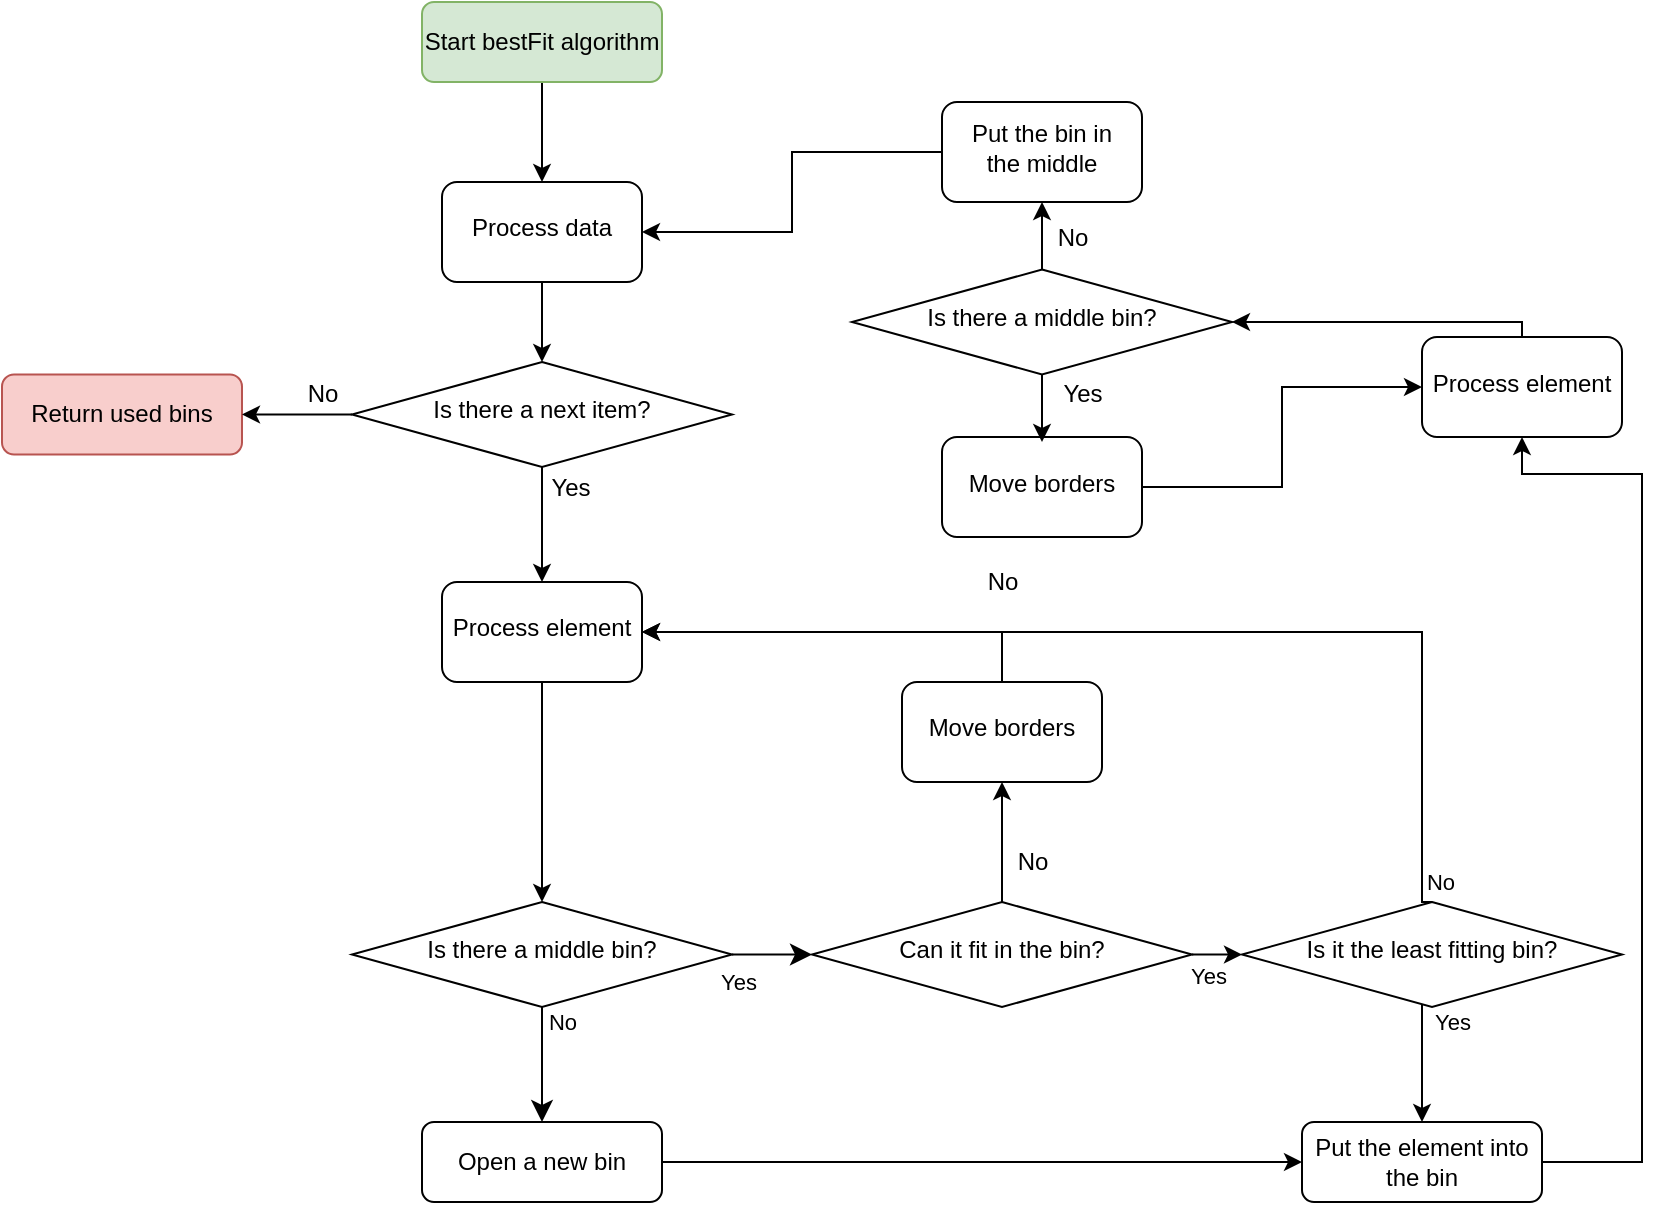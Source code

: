 <mxfile version="18.0.1" type="device"><diagram id="C5RBs43oDa-KdzZeNtuy" name="Page-1"><mxGraphModel dx="1055" dy="467" grid="1" gridSize="10" guides="1" tooltips="1" connect="1" arrows="1" fold="1" page="1" pageScale="1" pageWidth="827" pageHeight="1169" math="0" shadow="0"><root><mxCell id="WIyWlLk6GJQsqaUBKTNV-0"/><mxCell id="WIyWlLk6GJQsqaUBKTNV-1" parent="WIyWlLk6GJQsqaUBKTNV-0"/><mxCell id="agns-Es65MP-PlPDPCuO-2" style="edgeStyle=orthogonalEdgeStyle;rounded=0;orthogonalLoop=1;jettySize=auto;html=1;entryX=0.5;entryY=0;entryDx=0;entryDy=0;" parent="WIyWlLk6GJQsqaUBKTNV-1" source="WIyWlLk6GJQsqaUBKTNV-3" target="WIyWlLk6GJQsqaUBKTNV-6" edge="1"><mxGeometry relative="1" as="geometry"/></mxCell><mxCell id="WIyWlLk6GJQsqaUBKTNV-3" value="Start bestFit algorithm" style="rounded=1;whiteSpace=wrap;html=1;fontSize=12;glass=0;strokeWidth=1;shadow=0;fillColor=#d5e8d4;strokeColor=#82b366;" parent="WIyWlLk6GJQsqaUBKTNV-1" vertex="1"><mxGeometry x="210" y="40" width="120" height="40" as="geometry"/></mxCell><mxCell id="agns-Es65MP-PlPDPCuO-18" style="edgeStyle=orthogonalEdgeStyle;rounded=0;orthogonalLoop=1;jettySize=auto;html=1;exitX=0.5;exitY=1;exitDx=0;exitDy=0;endArrow=classic;endFill=1;" parent="WIyWlLk6GJQsqaUBKTNV-1" source="WIyWlLk6GJQsqaUBKTNV-6" target="agns-Es65MP-PlPDPCuO-15" edge="1"><mxGeometry relative="1" as="geometry"/></mxCell><mxCell id="WIyWlLk6GJQsqaUBKTNV-6" value="Process data" style="rounded=1;whiteSpace=wrap;html=1;shadow=0;fontFamily=Helvetica;fontSize=12;align=center;strokeWidth=1;spacing=6;spacingTop=-4;" parent="WIyWlLk6GJQsqaUBKTNV-1" vertex="1"><mxGeometry x="220" y="130" width="100" height="50" as="geometry"/></mxCell><mxCell id="WIyWlLk6GJQsqaUBKTNV-8" value="No" style="rounded=0;html=1;jettySize=auto;orthogonalLoop=1;fontSize=11;endArrow=classic;endFill=1;endSize=8;strokeWidth=1;shadow=0;labelBackgroundColor=none;edgeStyle=orthogonalEdgeStyle;" parent="WIyWlLk6GJQsqaUBKTNV-1" source="WIyWlLk6GJQsqaUBKTNV-10" target="WIyWlLk6GJQsqaUBKTNV-11" edge="1"><mxGeometry x="-0.739" y="10" relative="1" as="geometry"><mxPoint as="offset"/></mxGeometry></mxCell><mxCell id="WIyWlLk6GJQsqaUBKTNV-9" value="Yes" style="edgeStyle=orthogonalEdgeStyle;rounded=0;html=1;jettySize=auto;orthogonalLoop=1;fontSize=11;endArrow=classic;endFill=1;endSize=8;strokeWidth=1;shadow=0;labelBackgroundColor=none;entryX=0;entryY=0.5;entryDx=0;entryDy=0;" parent="WIyWlLk6GJQsqaUBKTNV-1" source="WIyWlLk6GJQsqaUBKTNV-10" target="ZG5LSwNpVaLcJSAw-wQz-0" edge="1"><mxGeometry x="-0.841" y="-14" relative="1" as="geometry"><mxPoint as="offset"/><mxPoint x="450" y="390" as="targetPoint"/><Array as="points"/></mxGeometry></mxCell><mxCell id="WIyWlLk6GJQsqaUBKTNV-10" value="Is there a middle bin?" style="rhombus;whiteSpace=wrap;html=1;shadow=0;fontFamily=Helvetica;fontSize=12;align=center;strokeWidth=1;spacing=6;spacingTop=-4;" parent="WIyWlLk6GJQsqaUBKTNV-1" vertex="1"><mxGeometry x="175" y="490" width="190" height="52.5" as="geometry"/></mxCell><mxCell id="agns-Es65MP-PlPDPCuO-29" style="edgeStyle=orthogonalEdgeStyle;rounded=0;orthogonalLoop=1;jettySize=auto;html=1;exitX=1;exitY=0.5;exitDx=0;exitDy=0;entryX=0;entryY=0.5;entryDx=0;entryDy=0;endArrow=classic;endFill=1;" parent="WIyWlLk6GJQsqaUBKTNV-1" source="WIyWlLk6GJQsqaUBKTNV-11" target="agns-Es65MP-PlPDPCuO-8" edge="1"><mxGeometry relative="1" as="geometry"><Array as="points"><mxPoint x="520" y="620"/><mxPoint x="520" y="620"/></Array></mxGeometry></mxCell><mxCell id="WIyWlLk6GJQsqaUBKTNV-11" value="Open a new bin" style="rounded=1;whiteSpace=wrap;html=1;fontSize=12;glass=0;strokeWidth=1;shadow=0;" parent="WIyWlLk6GJQsqaUBKTNV-1" vertex="1"><mxGeometry x="210" y="600" width="120" height="40" as="geometry"/></mxCell><mxCell id="agns-Es65MP-PlPDPCuO-4" style="edgeStyle=orthogonalEdgeStyle;rounded=0;orthogonalLoop=1;jettySize=auto;html=1;" parent="WIyWlLk6GJQsqaUBKTNV-1" source="agns-Es65MP-PlPDPCuO-0" target="WIyWlLk6GJQsqaUBKTNV-10" edge="1"><mxGeometry relative="1" as="geometry"/></mxCell><mxCell id="agns-Es65MP-PlPDPCuO-0" value="Process element" style="rounded=1;whiteSpace=wrap;html=1;shadow=0;fontFamily=Helvetica;fontSize=12;align=center;strokeWidth=1;spacing=6;spacingTop=-4;" parent="WIyWlLk6GJQsqaUBKTNV-1" vertex="1"><mxGeometry x="220" y="330" width="100" height="50" as="geometry"/></mxCell><mxCell id="r0KcH0tCvoML3bJSiewD-9" style="edgeStyle=orthogonalEdgeStyle;rounded=0;orthogonalLoop=1;jettySize=auto;html=1;exitX=1;exitY=0.5;exitDx=0;exitDy=0;entryX=0.5;entryY=1;entryDx=0;entryDy=0;" edge="1" parent="WIyWlLk6GJQsqaUBKTNV-1" source="agns-Es65MP-PlPDPCuO-8" target="r0KcH0tCvoML3bJSiewD-0"><mxGeometry relative="1" as="geometry"><Array as="points"><mxPoint x="820" y="620"/><mxPoint x="820" y="276"/></Array></mxGeometry></mxCell><mxCell id="agns-Es65MP-PlPDPCuO-8" value="Put the element into the bin" style="rounded=1;whiteSpace=wrap;html=1;fontSize=12;glass=0;strokeWidth=1;shadow=0;" parent="WIyWlLk6GJQsqaUBKTNV-1" vertex="1"><mxGeometry x="650" y="600" width="120" height="40" as="geometry"/></mxCell><mxCell id="agns-Es65MP-PlPDPCuO-14" value="Return used bins" style="rounded=1;whiteSpace=wrap;html=1;fontSize=12;glass=0;strokeWidth=1;shadow=0;fillColor=#f8cecc;strokeColor=#b85450;" parent="WIyWlLk6GJQsqaUBKTNV-1" vertex="1"><mxGeometry y="226.25" width="120" height="40" as="geometry"/></mxCell><mxCell id="agns-Es65MP-PlPDPCuO-16" style="edgeStyle=orthogonalEdgeStyle;rounded=0;orthogonalLoop=1;jettySize=auto;html=1;entryX=0.5;entryY=0;entryDx=0;entryDy=0;endArrow=classic;endFill=1;" parent="WIyWlLk6GJQsqaUBKTNV-1" source="agns-Es65MP-PlPDPCuO-15" target="agns-Es65MP-PlPDPCuO-0" edge="1"><mxGeometry relative="1" as="geometry"/></mxCell><mxCell id="agns-Es65MP-PlPDPCuO-21" style="edgeStyle=orthogonalEdgeStyle;rounded=0;orthogonalLoop=1;jettySize=auto;html=1;exitX=0;exitY=0.5;exitDx=0;exitDy=0;entryX=1;entryY=0.5;entryDx=0;entryDy=0;endArrow=classic;endFill=1;" parent="WIyWlLk6GJQsqaUBKTNV-1" source="agns-Es65MP-PlPDPCuO-15" target="agns-Es65MP-PlPDPCuO-14" edge="1"><mxGeometry relative="1" as="geometry"/></mxCell><mxCell id="agns-Es65MP-PlPDPCuO-15" value="Is there a next item?" style="rhombus;whiteSpace=wrap;html=1;shadow=0;fontFamily=Helvetica;fontSize=12;align=center;strokeWidth=1;spacing=6;spacingTop=-4;" parent="WIyWlLk6GJQsqaUBKTNV-1" vertex="1"><mxGeometry x="175" y="220" width="190" height="52.5" as="geometry"/></mxCell><mxCell id="agns-Es65MP-PlPDPCuO-17" value="Yes" style="text;html=1;align=center;verticalAlign=middle;resizable=0;points=[];autosize=1;strokeColor=none;fillColor=none;" parent="WIyWlLk6GJQsqaUBKTNV-1" vertex="1"><mxGeometry x="264" y="272.5" width="40" height="20" as="geometry"/></mxCell><mxCell id="agns-Es65MP-PlPDPCuO-20" value="No" style="text;html=1;align=center;verticalAlign=middle;resizable=0;points=[];autosize=1;strokeColor=none;fillColor=none;" parent="WIyWlLk6GJQsqaUBKTNV-1" vertex="1"><mxGeometry x="145" y="226.25" width="30" height="20" as="geometry"/></mxCell><mxCell id="Vm8U8-5LNoo06sdCsBGb-12" style="edgeStyle=orthogonalEdgeStyle;rounded=0;orthogonalLoop=1;jettySize=auto;html=1;entryX=0;entryY=0.5;entryDx=0;entryDy=0;" parent="WIyWlLk6GJQsqaUBKTNV-1" source="ZG5LSwNpVaLcJSAw-wQz-0" target="Vm8U8-5LNoo06sdCsBGb-0" edge="1"><mxGeometry relative="1" as="geometry"><Array as="points"><mxPoint x="610" y="516"/><mxPoint x="610" y="516"/></Array></mxGeometry></mxCell><mxCell id="Vm8U8-5LNoo06sdCsBGb-13" value="Yes" style="edgeLabel;html=1;align=center;verticalAlign=middle;resizable=0;points=[];" parent="Vm8U8-5LNoo06sdCsBGb-12" vertex="1" connectable="0"><mxGeometry x="-0.315" y="1" relative="1" as="geometry"><mxPoint x="-1" y="11" as="offset"/></mxGeometry></mxCell><mxCell id="r0KcH0tCvoML3bJSiewD-2" style="edgeStyle=orthogonalEdgeStyle;rounded=0;orthogonalLoop=1;jettySize=auto;html=1;exitX=0.5;exitY=0;exitDx=0;exitDy=0;entryX=0.5;entryY=1;entryDx=0;entryDy=0;" edge="1" parent="WIyWlLk6GJQsqaUBKTNV-1" source="ZG5LSwNpVaLcJSAw-wQz-0" target="r0KcH0tCvoML3bJSiewD-1"><mxGeometry relative="1" as="geometry"/></mxCell><mxCell id="ZG5LSwNpVaLcJSAw-wQz-0" value="Can it fit in the bin?" style="rhombus;whiteSpace=wrap;html=1;shadow=0;fontFamily=Helvetica;fontSize=12;align=center;strokeWidth=1;spacing=6;spacingTop=-4;" parent="WIyWlLk6GJQsqaUBKTNV-1" vertex="1"><mxGeometry x="405" y="490" width="190" height="52.5" as="geometry"/></mxCell><mxCell id="Vm8U8-5LNoo06sdCsBGb-6" style="edgeStyle=orthogonalEdgeStyle;rounded=0;orthogonalLoop=1;jettySize=auto;html=1;entryX=0.5;entryY=0;entryDx=0;entryDy=0;" parent="WIyWlLk6GJQsqaUBKTNV-1" source="Vm8U8-5LNoo06sdCsBGb-0" target="agns-Es65MP-PlPDPCuO-8" edge="1"><mxGeometry relative="1" as="geometry"><Array as="points"><mxPoint x="710" y="590"/><mxPoint x="710" y="590"/></Array></mxGeometry></mxCell><mxCell id="Vm8U8-5LNoo06sdCsBGb-7" value="Yes" style="edgeLabel;html=1;align=center;verticalAlign=middle;resizable=0;points=[];" parent="Vm8U8-5LNoo06sdCsBGb-6" vertex="1" connectable="0"><mxGeometry x="-0.32" y="1" relative="1" as="geometry"><mxPoint x="14" y="-11" as="offset"/></mxGeometry></mxCell><mxCell id="Vm8U8-5LNoo06sdCsBGb-14" style="edgeStyle=orthogonalEdgeStyle;rounded=0;orthogonalLoop=1;jettySize=auto;html=1;entryX=1;entryY=0.5;entryDx=0;entryDy=0;exitX=0.5;exitY=0;exitDx=0;exitDy=0;" parent="WIyWlLk6GJQsqaUBKTNV-1" source="Vm8U8-5LNoo06sdCsBGb-0" target="agns-Es65MP-PlPDPCuO-0" edge="1"><mxGeometry relative="1" as="geometry"><Array as="points"><mxPoint x="710" y="355"/></Array></mxGeometry></mxCell><mxCell id="Vm8U8-5LNoo06sdCsBGb-15" value="No" style="edgeLabel;html=1;align=center;verticalAlign=middle;resizable=0;points=[];" parent="Vm8U8-5LNoo06sdCsBGb-14" vertex="1" connectable="0"><mxGeometry x="-0.182" y="1" relative="1" as="geometry"><mxPoint x="86" y="124" as="offset"/></mxGeometry></mxCell><mxCell id="Vm8U8-5LNoo06sdCsBGb-0" value="Is it the least fitting bin?" style="rhombus;whiteSpace=wrap;html=1;shadow=0;fontFamily=Helvetica;fontSize=12;align=center;strokeWidth=1;spacing=6;spacingTop=-4;" parent="WIyWlLk6GJQsqaUBKTNV-1" vertex="1"><mxGeometry x="620" y="490" width="190" height="52.5" as="geometry"/></mxCell><mxCell id="Vm8U8-5LNoo06sdCsBGb-11" value="No" style="text;html=1;align=center;verticalAlign=middle;resizable=0;points=[];autosize=1;strokeColor=none;fillColor=none;" parent="WIyWlLk6GJQsqaUBKTNV-1" vertex="1"><mxGeometry x="485" y="320" width="30" height="20" as="geometry"/></mxCell><mxCell id="r0KcH0tCvoML3bJSiewD-17" style="edgeStyle=orthogonalEdgeStyle;rounded=0;orthogonalLoop=1;jettySize=auto;html=1;exitX=0.5;exitY=0;exitDx=0;exitDy=0;entryX=1;entryY=0.5;entryDx=0;entryDy=0;" edge="1" parent="WIyWlLk6GJQsqaUBKTNV-1" source="r0KcH0tCvoML3bJSiewD-0" target="r0KcH0tCvoML3bJSiewD-6"><mxGeometry relative="1" as="geometry"><Array as="points"><mxPoint x="760" y="200"/></Array></mxGeometry></mxCell><mxCell id="r0KcH0tCvoML3bJSiewD-0" value="Process element" style="rounded=1;whiteSpace=wrap;html=1;shadow=0;fontFamily=Helvetica;fontSize=12;align=center;strokeWidth=1;spacing=6;spacingTop=-4;" vertex="1" parent="WIyWlLk6GJQsqaUBKTNV-1"><mxGeometry x="710" y="207.5" width="100" height="50" as="geometry"/></mxCell><mxCell id="r0KcH0tCvoML3bJSiewD-4" style="edgeStyle=orthogonalEdgeStyle;rounded=0;orthogonalLoop=1;jettySize=auto;html=1;exitX=0.5;exitY=0;exitDx=0;exitDy=0;entryX=1;entryY=0.5;entryDx=0;entryDy=0;" edge="1" parent="WIyWlLk6GJQsqaUBKTNV-1" source="r0KcH0tCvoML3bJSiewD-1" target="agns-Es65MP-PlPDPCuO-0"><mxGeometry relative="1" as="geometry"/></mxCell><mxCell id="r0KcH0tCvoML3bJSiewD-1" value="Move borders" style="rounded=1;whiteSpace=wrap;html=1;shadow=0;fontFamily=Helvetica;fontSize=12;align=center;strokeWidth=1;spacing=6;spacingTop=-4;" vertex="1" parent="WIyWlLk6GJQsqaUBKTNV-1"><mxGeometry x="450" y="380" width="100" height="50" as="geometry"/></mxCell><mxCell id="r0KcH0tCvoML3bJSiewD-3" value="No" style="text;html=1;align=center;verticalAlign=middle;resizable=0;points=[];autosize=1;strokeColor=none;fillColor=none;" vertex="1" parent="WIyWlLk6GJQsqaUBKTNV-1"><mxGeometry x="500" y="460" width="30" height="20" as="geometry"/></mxCell><mxCell id="r0KcH0tCvoML3bJSiewD-10" style="edgeStyle=orthogonalEdgeStyle;rounded=0;orthogonalLoop=1;jettySize=auto;html=1;exitX=1;exitY=0.5;exitDx=0;exitDy=0;entryX=0;entryY=0.5;entryDx=0;entryDy=0;" edge="1" parent="WIyWlLk6GJQsqaUBKTNV-1" source="r0KcH0tCvoML3bJSiewD-5" target="r0KcH0tCvoML3bJSiewD-0"><mxGeometry relative="1" as="geometry"/></mxCell><mxCell id="r0KcH0tCvoML3bJSiewD-5" value="Move borders" style="rounded=1;whiteSpace=wrap;html=1;shadow=0;fontFamily=Helvetica;fontSize=12;align=center;strokeWidth=1;spacing=6;spacingTop=-4;" vertex="1" parent="WIyWlLk6GJQsqaUBKTNV-1"><mxGeometry x="470" y="257.5" width="100" height="50" as="geometry"/></mxCell><mxCell id="r0KcH0tCvoML3bJSiewD-11" style="edgeStyle=orthogonalEdgeStyle;rounded=0;orthogonalLoop=1;jettySize=auto;html=1;exitX=0.5;exitY=1;exitDx=0;exitDy=0;" edge="1" parent="WIyWlLk6GJQsqaUBKTNV-1" source="r0KcH0tCvoML3bJSiewD-6"><mxGeometry relative="1" as="geometry"><mxPoint x="520" y="260" as="targetPoint"/></mxGeometry></mxCell><mxCell id="r0KcH0tCvoML3bJSiewD-13" style="edgeStyle=orthogonalEdgeStyle;rounded=0;orthogonalLoop=1;jettySize=auto;html=1;exitX=0.5;exitY=0;exitDx=0;exitDy=0;entryX=0.5;entryY=1;entryDx=0;entryDy=0;" edge="1" parent="WIyWlLk6GJQsqaUBKTNV-1" source="r0KcH0tCvoML3bJSiewD-6" target="r0KcH0tCvoML3bJSiewD-7"><mxGeometry relative="1" as="geometry"/></mxCell><mxCell id="r0KcH0tCvoML3bJSiewD-6" value="Is there a middle bin?" style="rhombus;whiteSpace=wrap;html=1;shadow=0;fontFamily=Helvetica;fontSize=12;align=center;strokeWidth=1;spacing=6;spacingTop=-4;" vertex="1" parent="WIyWlLk6GJQsqaUBKTNV-1"><mxGeometry x="425" y="173.75" width="190" height="52.5" as="geometry"/></mxCell><mxCell id="r0KcH0tCvoML3bJSiewD-15" style="edgeStyle=orthogonalEdgeStyle;rounded=0;orthogonalLoop=1;jettySize=auto;html=1;exitX=0;exitY=0.5;exitDx=0;exitDy=0;entryX=1;entryY=0.5;entryDx=0;entryDy=0;" edge="1" parent="WIyWlLk6GJQsqaUBKTNV-1" source="r0KcH0tCvoML3bJSiewD-7" target="WIyWlLk6GJQsqaUBKTNV-6"><mxGeometry relative="1" as="geometry"/></mxCell><mxCell id="r0KcH0tCvoML3bJSiewD-7" value="Put the bin in the middle" style="rounded=1;whiteSpace=wrap;html=1;shadow=0;fontFamily=Helvetica;fontSize=12;align=center;strokeWidth=1;spacing=6;spacingTop=-4;" vertex="1" parent="WIyWlLk6GJQsqaUBKTNV-1"><mxGeometry x="470" y="90" width="100" height="50" as="geometry"/></mxCell><mxCell id="r0KcH0tCvoML3bJSiewD-12" value="Yes" style="text;html=1;align=center;verticalAlign=middle;resizable=0;points=[];autosize=1;strokeColor=none;fillColor=none;" vertex="1" parent="WIyWlLk6GJQsqaUBKTNV-1"><mxGeometry x="520" y="226.25" width="40" height="20" as="geometry"/></mxCell><mxCell id="r0KcH0tCvoML3bJSiewD-14" value="No" style="text;html=1;align=center;verticalAlign=middle;resizable=0;points=[];autosize=1;strokeColor=none;fillColor=none;" vertex="1" parent="WIyWlLk6GJQsqaUBKTNV-1"><mxGeometry x="520" y="147.5" width="30" height="20" as="geometry"/></mxCell></root></mxGraphModel></diagram></mxfile>